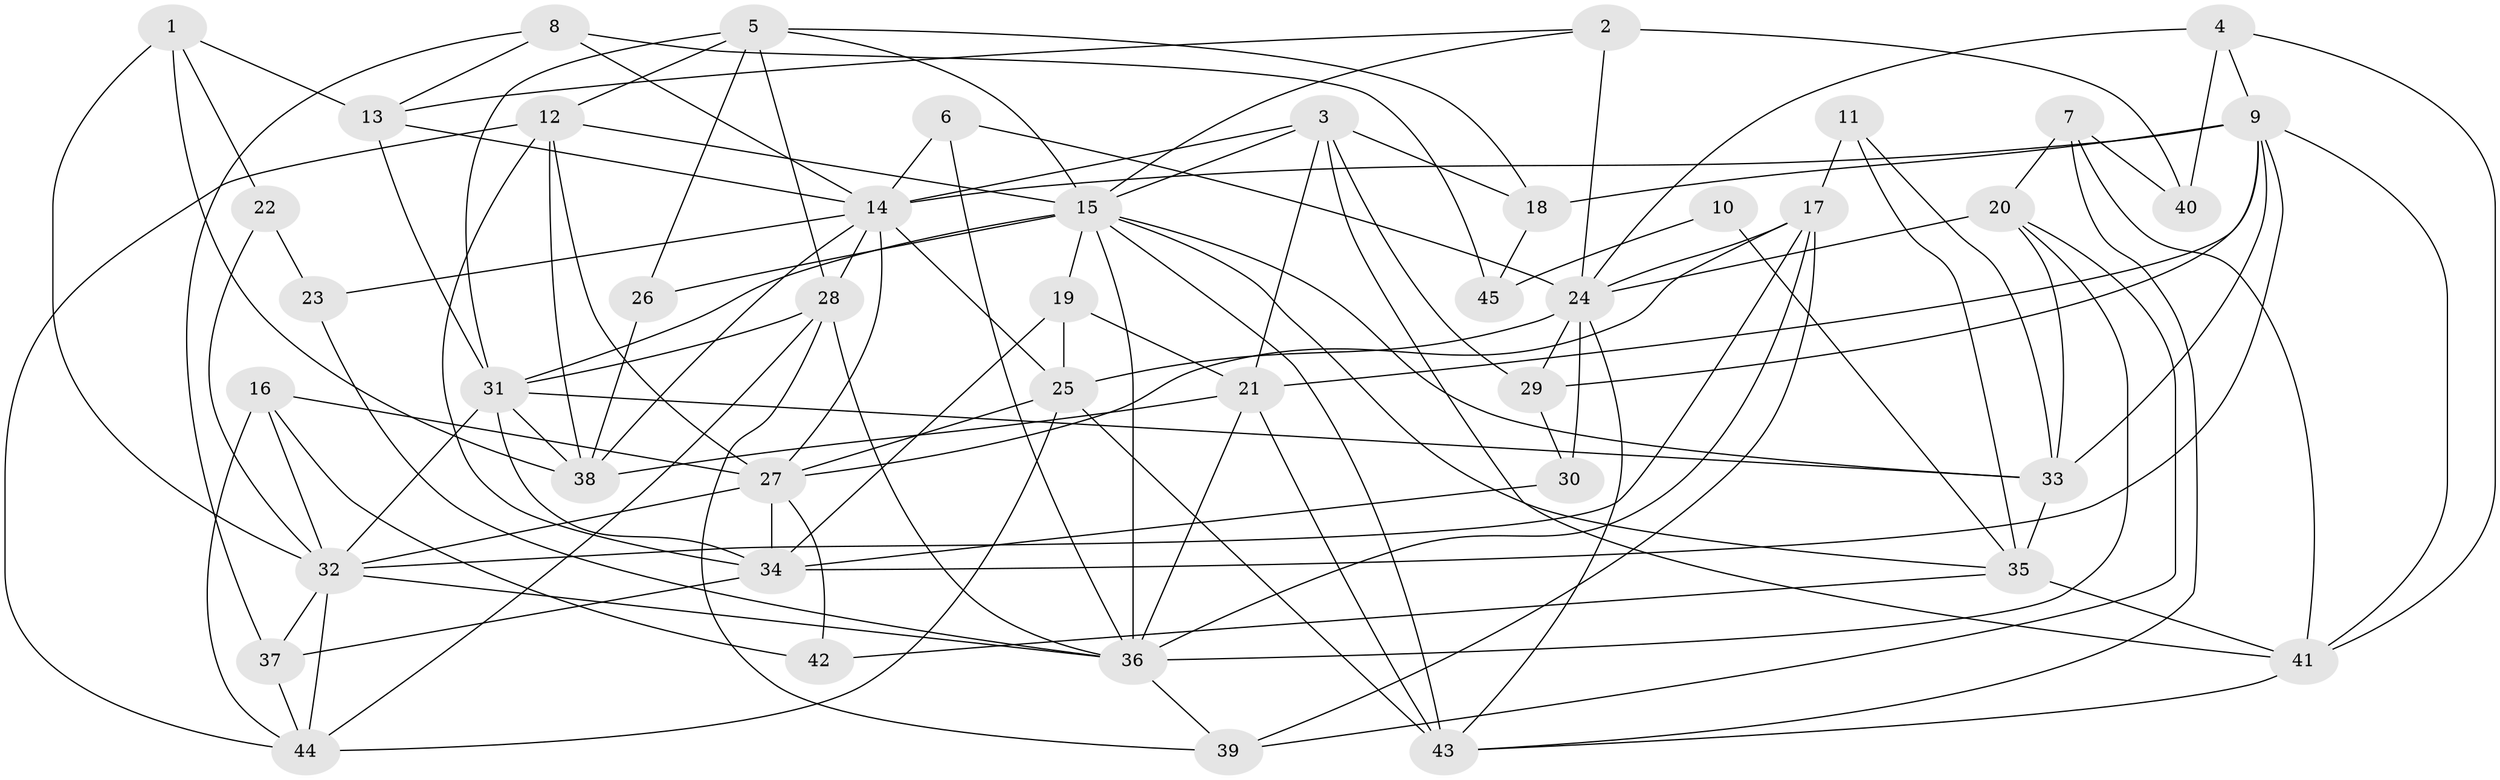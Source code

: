// original degree distribution, {3: 0.24719101123595505, 2: 0.15730337078651685, 4: 0.2247191011235955, 6: 0.11235955056179775, 5: 0.2247191011235955, 7: 0.02247191011235955, 8: 0.011235955056179775}
// Generated by graph-tools (version 1.1) at 2025/01/03/09/25 03:01:58]
// undirected, 45 vertices, 120 edges
graph export_dot {
graph [start="1"]
  node [color=gray90,style=filled];
  1;
  2;
  3;
  4;
  5;
  6;
  7;
  8;
  9;
  10;
  11;
  12;
  13;
  14;
  15;
  16;
  17;
  18;
  19;
  20;
  21;
  22;
  23;
  24;
  25;
  26;
  27;
  28;
  29;
  30;
  31;
  32;
  33;
  34;
  35;
  36;
  37;
  38;
  39;
  40;
  41;
  42;
  43;
  44;
  45;
  1 -- 13 [weight=1.0];
  1 -- 22 [weight=1.0];
  1 -- 32 [weight=1.0];
  1 -- 38 [weight=1.0];
  2 -- 13 [weight=1.0];
  2 -- 15 [weight=1.0];
  2 -- 24 [weight=2.0];
  2 -- 40 [weight=1.0];
  3 -- 14 [weight=1.0];
  3 -- 15 [weight=1.0];
  3 -- 18 [weight=2.0];
  3 -- 21 [weight=1.0];
  3 -- 29 [weight=2.0];
  3 -- 41 [weight=2.0];
  4 -- 9 [weight=1.0];
  4 -- 24 [weight=1.0];
  4 -- 40 [weight=1.0];
  4 -- 41 [weight=1.0];
  5 -- 12 [weight=1.0];
  5 -- 15 [weight=1.0];
  5 -- 18 [weight=1.0];
  5 -- 26 [weight=1.0];
  5 -- 28 [weight=1.0];
  5 -- 31 [weight=1.0];
  6 -- 14 [weight=2.0];
  6 -- 24 [weight=1.0];
  6 -- 36 [weight=1.0];
  7 -- 20 [weight=1.0];
  7 -- 40 [weight=1.0];
  7 -- 41 [weight=1.0];
  7 -- 43 [weight=1.0];
  8 -- 13 [weight=1.0];
  8 -- 14 [weight=1.0];
  8 -- 37 [weight=1.0];
  8 -- 45 [weight=1.0];
  9 -- 14 [weight=2.0];
  9 -- 18 [weight=1.0];
  9 -- 21 [weight=1.0];
  9 -- 29 [weight=1.0];
  9 -- 33 [weight=1.0];
  9 -- 34 [weight=1.0];
  9 -- 41 [weight=1.0];
  10 -- 35 [weight=1.0];
  10 -- 45 [weight=1.0];
  11 -- 17 [weight=2.0];
  11 -- 33 [weight=1.0];
  11 -- 35 [weight=1.0];
  12 -- 15 [weight=1.0];
  12 -- 27 [weight=1.0];
  12 -- 34 [weight=1.0];
  12 -- 38 [weight=1.0];
  12 -- 44 [weight=1.0];
  13 -- 14 [weight=1.0];
  13 -- 31 [weight=1.0];
  14 -- 23 [weight=1.0];
  14 -- 25 [weight=1.0];
  14 -- 27 [weight=1.0];
  14 -- 28 [weight=1.0];
  14 -- 38 [weight=1.0];
  15 -- 19 [weight=1.0];
  15 -- 26 [weight=1.0];
  15 -- 31 [weight=2.0];
  15 -- 33 [weight=1.0];
  15 -- 35 [weight=1.0];
  15 -- 36 [weight=1.0];
  15 -- 43 [weight=1.0];
  16 -- 27 [weight=1.0];
  16 -- 32 [weight=2.0];
  16 -- 42 [weight=1.0];
  16 -- 44 [weight=1.0];
  17 -- 24 [weight=1.0];
  17 -- 27 [weight=1.0];
  17 -- 32 [weight=1.0];
  17 -- 36 [weight=1.0];
  17 -- 39 [weight=1.0];
  18 -- 45 [weight=2.0];
  19 -- 21 [weight=1.0];
  19 -- 25 [weight=1.0];
  19 -- 34 [weight=1.0];
  20 -- 24 [weight=1.0];
  20 -- 33 [weight=1.0];
  20 -- 36 [weight=1.0];
  20 -- 39 [weight=1.0];
  21 -- 36 [weight=1.0];
  21 -- 38 [weight=1.0];
  21 -- 43 [weight=1.0];
  22 -- 23 [weight=1.0];
  22 -- 32 [weight=1.0];
  23 -- 36 [weight=1.0];
  24 -- 25 [weight=1.0];
  24 -- 29 [weight=1.0];
  24 -- 30 [weight=2.0];
  24 -- 43 [weight=1.0];
  25 -- 27 [weight=1.0];
  25 -- 43 [weight=1.0];
  25 -- 44 [weight=1.0];
  26 -- 38 [weight=1.0];
  27 -- 32 [weight=1.0];
  27 -- 34 [weight=1.0];
  27 -- 42 [weight=1.0];
  28 -- 31 [weight=1.0];
  28 -- 36 [weight=1.0];
  28 -- 39 [weight=1.0];
  28 -- 44 [weight=1.0];
  29 -- 30 [weight=1.0];
  30 -- 34 [weight=1.0];
  31 -- 32 [weight=1.0];
  31 -- 33 [weight=1.0];
  31 -- 34 [weight=1.0];
  31 -- 38 [weight=1.0];
  32 -- 36 [weight=1.0];
  32 -- 37 [weight=1.0];
  32 -- 44 [weight=1.0];
  33 -- 35 [weight=1.0];
  34 -- 37 [weight=1.0];
  35 -- 41 [weight=3.0];
  35 -- 42 [weight=1.0];
  36 -- 39 [weight=1.0];
  37 -- 44 [weight=1.0];
  41 -- 43 [weight=1.0];
}
